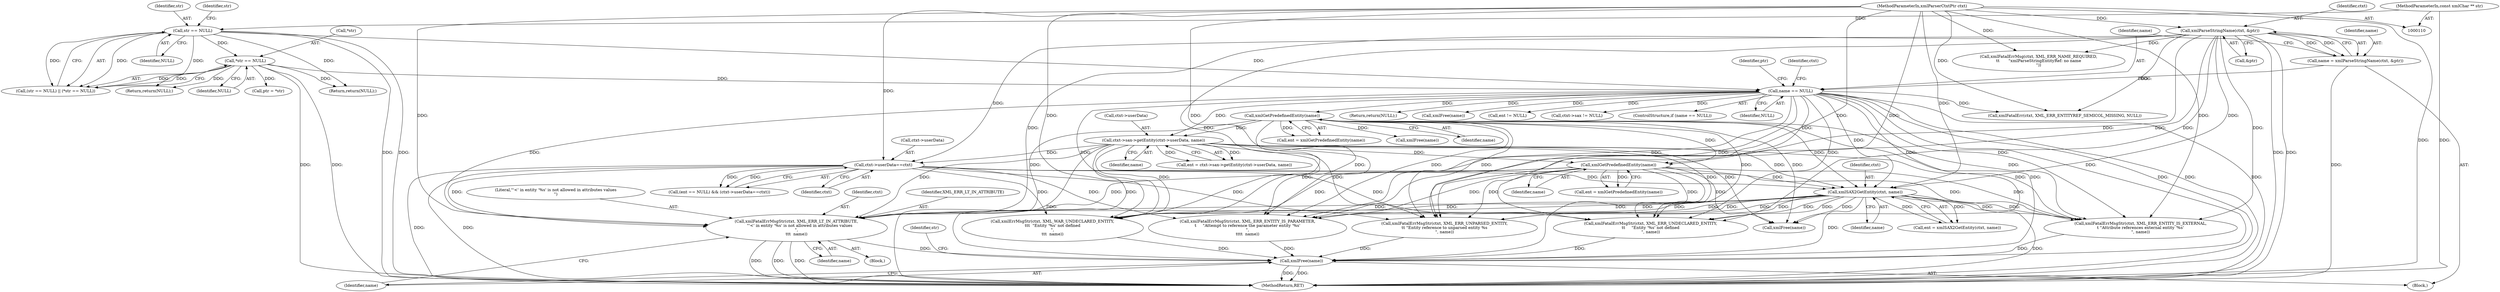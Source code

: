digraph "0_Chrome_d0947db40187f4708c58e64cbd6013faf9eddeed_34@pointer" {
"1000380" [label="(Call,xmlFatalErrMsgStr(ctxt, XML_ERR_LT_IN_ATTRIBUTE,\n     \"'<' in entity '%s' is not allowed in attributes values\n\",\n\t\t\t  name))"];
"1000150" [label="(Call,xmlParseStringName(ctxt, &ptr))"];
"1000111" [label="(MethodParameterIn,xmlParserCtxtPtr ctxt)"];
"1000268" [label="(Call,xmlSAX2GetEntity(ctxt, name))"];
"1000260" [label="(Call,ctxt->userData==ctxt)"];
"1000236" [label="(Call,ctxt->sax->getEntity(ctxt->userData, name))"];
"1000200" [label="(Call,xmlGetPredefinedEntity(name))"];
"1000155" [label="(Call,name == NULL)"];
"1000148" [label="(Call,name = xmlParseStringName(ctxt, &ptr))"];
"1000123" [label="(Call,str == NULL)"];
"1000112" [label="(MethodParameterIn,const xmlChar ** str)"];
"1000126" [label="(Call,*str == NULL)"];
"1000253" [label="(Call,xmlGetPredefinedEntity(name))"];
"1000402" [label="(Call,xmlFree(name))"];
"1000266" [label="(Call,ent = xmlSAX2GetEntity(ctxt, name))"];
"1000261" [label="(Call,ctxt->userData)"];
"1000123" [label="(Call,str == NULL)"];
"1000167" [label="(Return,return(NULL);)"];
"1000179" [label="(Call,xmlFree(name))"];
"1000269" [label="(Identifier,ctxt)"];
"1000159" [label="(Call,xmlFatalErrMsg(ctxt, XML_ERR_NAME_REQUIRED,\n\t\t       \"xmlParseStringEntityRef: no name\n\"))"];
"1000256" [label="(Call,(ent == NULL) && (ctxt->userData==ctxt))"];
"1000151" [label="(Identifier,ctxt)"];
"1000111" [label="(MethodParameterIn,xmlParserCtxtPtr ctxt)"];
"1000237" [label="(Call,ctxt->userData)"];
"1000203" [label="(Call,ent != NULL)"];
"1000172" [label="(Identifier,ptr)"];
"1000155" [label="(Call,name == NULL)"];
"1000175" [label="(Call,xmlFatalErr(ctxt, XML_ERR_ENTITYREF_SEMICOL_MISSING, NULL))"];
"1000201" [label="(Identifier,name)"];
"1000383" [label="(Literal,\"'<' in entity '%s' is not allowed in attributes values\n\")"];
"1000251" [label="(Call,ent = xmlGetPredefinedEntity(name))"];
"1000150" [label="(Call,xmlParseStringName(ctxt, &ptr))"];
"1000152" [label="(Call,&ptr)"];
"1000313" [label="(Call,xmlErrMsgStr(ctxt, XML_WAR_UNDECLARED_ENTITY,\n\t\t\t  \"Entity '%s' not defined\n\",\n\t\t\t  name))"];
"1000198" [label="(Call,ent = xmlGetPredefinedEntity(name))"];
"1000156" [label="(Identifier,name)"];
"1000326" [label="(Call,xmlFatalErrMsgStr(ctxt, XML_ERR_UNPARSED_ENTITY,\n\t\t \"Entity reference to unparsed entity %s\n\", name))"];
"1000220" [label="(Call,ctxt->sax != NULL)"];
"1000125" [label="(Identifier,NULL)"];
"1000130" [label="(Return,return(NULL);)"];
"1000132" [label="(Call,ptr = *str)"];
"1000160" [label="(Identifier,ctxt)"];
"1000127" [label="(Call,*str)"];
"1000410" [label="(MethodReturn,RET)"];
"1000384" [label="(Identifier,name)"];
"1000128" [label="(Identifier,str)"];
"1000126" [label="(Call,*str == NULL)"];
"1000345" [label="(Call,xmlFatalErrMsgStr(ctxt, XML_ERR_ENTITY_IS_EXTERNAL,\n\t \"Attribute references external entity '%s'\n\", name))"];
"1000402" [label="(Call,xmlFree(name))"];
"1000240" [label="(Identifier,name)"];
"1000234" [label="(Call,ent = ctxt->sax->getEntity(ctxt->userData, name))"];
"1000394" [label="(Call,xmlFatalErrMsgStr(ctxt, XML_ERR_ENTITY_IS_PARAMETER,\n\t     \"Attempt to reference the parameter entity '%s'\n\",\n\t\t\t\t  name))"];
"1000154" [label="(ControlStructure,if (name == NULL))"];
"1000200" [label="(Call,xmlGetPredefinedEntity(name))"];
"1000113" [label="(Block,)"];
"1000157" [label="(Identifier,NULL)"];
"1000278" [label="(Call,xmlFree(name))"];
"1000122" [label="(Call,(str == NULL) || (*str == NULL))"];
"1000379" [label="(Block,)"];
"1000403" [label="(Identifier,name)"];
"1000381" [label="(Identifier,ctxt)"];
"1000253" [label="(Call,xmlGetPredefinedEntity(name))"];
"1000382" [label="(Identifier,XML_ERR_LT_IN_ATTRIBUTE)"];
"1000144" [label="(Return,return(NULL);)"];
"1000406" [label="(Identifier,str)"];
"1000264" [label="(Identifier,ctxt)"];
"1000149" [label="(Identifier,name)"];
"1000112" [label="(MethodParameterIn,const xmlChar ** str)"];
"1000236" [label="(Call,ctxt->sax->getEntity(ctxt->userData, name))"];
"1000254" [label="(Identifier,name)"];
"1000260" [label="(Call,ctxt->userData==ctxt)"];
"1000380" [label="(Call,xmlFatalErrMsgStr(ctxt, XML_ERR_LT_IN_ATTRIBUTE,\n     \"'<' in entity '%s' is not allowed in attributes values\n\",\n\t\t\t  name))"];
"1000268" [label="(Call,xmlSAX2GetEntity(ctxt, name))"];
"1000148" [label="(Call,name = xmlParseStringName(ctxt, &ptr))"];
"1000129" [label="(Identifier,NULL)"];
"1000207" [label="(Call,xmlFree(name))"];
"1000306" [label="(Call,xmlFatalErrMsgStr(ctxt, XML_ERR_UNDECLARED_ENTITY,\n\t\t     \"Entity '%s' not defined\n\", name))"];
"1000270" [label="(Identifier,name)"];
"1000124" [label="(Identifier,str)"];
"1000380" -> "1000379"  [label="AST: "];
"1000380" -> "1000384"  [label="CFG: "];
"1000381" -> "1000380"  [label="AST: "];
"1000382" -> "1000380"  [label="AST: "];
"1000383" -> "1000380"  [label="AST: "];
"1000384" -> "1000380"  [label="AST: "];
"1000403" -> "1000380"  [label="CFG: "];
"1000380" -> "1000410"  [label="DDG: "];
"1000380" -> "1000410"  [label="DDG: "];
"1000380" -> "1000410"  [label="DDG: "];
"1000150" -> "1000380"  [label="DDG: "];
"1000268" -> "1000380"  [label="DDG: "];
"1000268" -> "1000380"  [label="DDG: "];
"1000260" -> "1000380"  [label="DDG: "];
"1000111" -> "1000380"  [label="DDG: "];
"1000200" -> "1000380"  [label="DDG: "];
"1000155" -> "1000380"  [label="DDG: "];
"1000236" -> "1000380"  [label="DDG: "];
"1000253" -> "1000380"  [label="DDG: "];
"1000380" -> "1000402"  [label="DDG: "];
"1000150" -> "1000148"  [label="AST: "];
"1000150" -> "1000152"  [label="CFG: "];
"1000151" -> "1000150"  [label="AST: "];
"1000152" -> "1000150"  [label="AST: "];
"1000148" -> "1000150"  [label="CFG: "];
"1000150" -> "1000410"  [label="DDG: "];
"1000150" -> "1000410"  [label="DDG: "];
"1000150" -> "1000148"  [label="DDG: "];
"1000150" -> "1000148"  [label="DDG: "];
"1000111" -> "1000150"  [label="DDG: "];
"1000150" -> "1000159"  [label="DDG: "];
"1000150" -> "1000175"  [label="DDG: "];
"1000150" -> "1000260"  [label="DDG: "];
"1000150" -> "1000268"  [label="DDG: "];
"1000150" -> "1000306"  [label="DDG: "];
"1000150" -> "1000313"  [label="DDG: "];
"1000150" -> "1000326"  [label="DDG: "];
"1000150" -> "1000345"  [label="DDG: "];
"1000150" -> "1000394"  [label="DDG: "];
"1000111" -> "1000110"  [label="AST: "];
"1000111" -> "1000410"  [label="DDG: "];
"1000111" -> "1000159"  [label="DDG: "];
"1000111" -> "1000175"  [label="DDG: "];
"1000111" -> "1000260"  [label="DDG: "];
"1000111" -> "1000268"  [label="DDG: "];
"1000111" -> "1000306"  [label="DDG: "];
"1000111" -> "1000313"  [label="DDG: "];
"1000111" -> "1000326"  [label="DDG: "];
"1000111" -> "1000345"  [label="DDG: "];
"1000111" -> "1000394"  [label="DDG: "];
"1000268" -> "1000266"  [label="AST: "];
"1000268" -> "1000270"  [label="CFG: "];
"1000269" -> "1000268"  [label="AST: "];
"1000270" -> "1000268"  [label="AST: "];
"1000266" -> "1000268"  [label="CFG: "];
"1000268" -> "1000410"  [label="DDG: "];
"1000268" -> "1000266"  [label="DDG: "];
"1000268" -> "1000266"  [label="DDG: "];
"1000260" -> "1000268"  [label="DDG: "];
"1000200" -> "1000268"  [label="DDG: "];
"1000155" -> "1000268"  [label="DDG: "];
"1000236" -> "1000268"  [label="DDG: "];
"1000253" -> "1000268"  [label="DDG: "];
"1000268" -> "1000278"  [label="DDG: "];
"1000268" -> "1000306"  [label="DDG: "];
"1000268" -> "1000306"  [label="DDG: "];
"1000268" -> "1000313"  [label="DDG: "];
"1000268" -> "1000313"  [label="DDG: "];
"1000268" -> "1000326"  [label="DDG: "];
"1000268" -> "1000326"  [label="DDG: "];
"1000268" -> "1000345"  [label="DDG: "];
"1000268" -> "1000345"  [label="DDG: "];
"1000268" -> "1000394"  [label="DDG: "];
"1000268" -> "1000394"  [label="DDG: "];
"1000268" -> "1000402"  [label="DDG: "];
"1000260" -> "1000256"  [label="AST: "];
"1000260" -> "1000264"  [label="CFG: "];
"1000261" -> "1000260"  [label="AST: "];
"1000264" -> "1000260"  [label="AST: "];
"1000256" -> "1000260"  [label="CFG: "];
"1000260" -> "1000410"  [label="DDG: "];
"1000260" -> "1000410"  [label="DDG: "];
"1000260" -> "1000256"  [label="DDG: "];
"1000260" -> "1000256"  [label="DDG: "];
"1000236" -> "1000260"  [label="DDG: "];
"1000260" -> "1000306"  [label="DDG: "];
"1000260" -> "1000313"  [label="DDG: "];
"1000260" -> "1000326"  [label="DDG: "];
"1000260" -> "1000345"  [label="DDG: "];
"1000260" -> "1000394"  [label="DDG: "];
"1000236" -> "1000234"  [label="AST: "];
"1000236" -> "1000240"  [label="CFG: "];
"1000237" -> "1000236"  [label="AST: "];
"1000240" -> "1000236"  [label="AST: "];
"1000234" -> "1000236"  [label="CFG: "];
"1000236" -> "1000410"  [label="DDG: "];
"1000236" -> "1000234"  [label="DDG: "];
"1000236" -> "1000234"  [label="DDG: "];
"1000200" -> "1000236"  [label="DDG: "];
"1000155" -> "1000236"  [label="DDG: "];
"1000236" -> "1000253"  [label="DDG: "];
"1000236" -> "1000278"  [label="DDG: "];
"1000236" -> "1000306"  [label="DDG: "];
"1000236" -> "1000313"  [label="DDG: "];
"1000236" -> "1000326"  [label="DDG: "];
"1000236" -> "1000345"  [label="DDG: "];
"1000236" -> "1000394"  [label="DDG: "];
"1000236" -> "1000402"  [label="DDG: "];
"1000200" -> "1000198"  [label="AST: "];
"1000200" -> "1000201"  [label="CFG: "];
"1000201" -> "1000200"  [label="AST: "];
"1000198" -> "1000200"  [label="CFG: "];
"1000200" -> "1000198"  [label="DDG: "];
"1000155" -> "1000200"  [label="DDG: "];
"1000200" -> "1000207"  [label="DDG: "];
"1000200" -> "1000253"  [label="DDG: "];
"1000200" -> "1000278"  [label="DDG: "];
"1000200" -> "1000306"  [label="DDG: "];
"1000200" -> "1000313"  [label="DDG: "];
"1000200" -> "1000326"  [label="DDG: "];
"1000200" -> "1000345"  [label="DDG: "];
"1000200" -> "1000394"  [label="DDG: "];
"1000200" -> "1000402"  [label="DDG: "];
"1000155" -> "1000154"  [label="AST: "];
"1000155" -> "1000157"  [label="CFG: "];
"1000156" -> "1000155"  [label="AST: "];
"1000157" -> "1000155"  [label="AST: "];
"1000160" -> "1000155"  [label="CFG: "];
"1000172" -> "1000155"  [label="CFG: "];
"1000155" -> "1000410"  [label="DDG: "];
"1000155" -> "1000410"  [label="DDG: "];
"1000155" -> "1000410"  [label="DDG: "];
"1000148" -> "1000155"  [label="DDG: "];
"1000123" -> "1000155"  [label="DDG: "];
"1000126" -> "1000155"  [label="DDG: "];
"1000155" -> "1000167"  [label="DDG: "];
"1000155" -> "1000175"  [label="DDG: "];
"1000155" -> "1000179"  [label="DDG: "];
"1000155" -> "1000203"  [label="DDG: "];
"1000155" -> "1000220"  [label="DDG: "];
"1000155" -> "1000253"  [label="DDG: "];
"1000155" -> "1000278"  [label="DDG: "];
"1000155" -> "1000306"  [label="DDG: "];
"1000155" -> "1000313"  [label="DDG: "];
"1000155" -> "1000326"  [label="DDG: "];
"1000155" -> "1000345"  [label="DDG: "];
"1000155" -> "1000394"  [label="DDG: "];
"1000155" -> "1000402"  [label="DDG: "];
"1000148" -> "1000113"  [label="AST: "];
"1000149" -> "1000148"  [label="AST: "];
"1000156" -> "1000148"  [label="CFG: "];
"1000148" -> "1000410"  [label="DDG: "];
"1000123" -> "1000122"  [label="AST: "];
"1000123" -> "1000125"  [label="CFG: "];
"1000124" -> "1000123"  [label="AST: "];
"1000125" -> "1000123"  [label="AST: "];
"1000128" -> "1000123"  [label="CFG: "];
"1000122" -> "1000123"  [label="CFG: "];
"1000123" -> "1000410"  [label="DDG: "];
"1000123" -> "1000410"  [label="DDG: "];
"1000123" -> "1000122"  [label="DDG: "];
"1000123" -> "1000122"  [label="DDG: "];
"1000112" -> "1000123"  [label="DDG: "];
"1000123" -> "1000126"  [label="DDG: "];
"1000123" -> "1000130"  [label="DDG: "];
"1000123" -> "1000144"  [label="DDG: "];
"1000112" -> "1000110"  [label="AST: "];
"1000112" -> "1000410"  [label="DDG: "];
"1000126" -> "1000122"  [label="AST: "];
"1000126" -> "1000129"  [label="CFG: "];
"1000127" -> "1000126"  [label="AST: "];
"1000129" -> "1000126"  [label="AST: "];
"1000122" -> "1000126"  [label="CFG: "];
"1000126" -> "1000410"  [label="DDG: "];
"1000126" -> "1000410"  [label="DDG: "];
"1000126" -> "1000122"  [label="DDG: "];
"1000126" -> "1000122"  [label="DDG: "];
"1000126" -> "1000130"  [label="DDG: "];
"1000126" -> "1000132"  [label="DDG: "];
"1000126" -> "1000144"  [label="DDG: "];
"1000253" -> "1000251"  [label="AST: "];
"1000253" -> "1000254"  [label="CFG: "];
"1000254" -> "1000253"  [label="AST: "];
"1000251" -> "1000253"  [label="CFG: "];
"1000253" -> "1000251"  [label="DDG: "];
"1000253" -> "1000278"  [label="DDG: "];
"1000253" -> "1000306"  [label="DDG: "];
"1000253" -> "1000313"  [label="DDG: "];
"1000253" -> "1000326"  [label="DDG: "];
"1000253" -> "1000345"  [label="DDG: "];
"1000253" -> "1000394"  [label="DDG: "];
"1000253" -> "1000402"  [label="DDG: "];
"1000402" -> "1000113"  [label="AST: "];
"1000402" -> "1000403"  [label="CFG: "];
"1000403" -> "1000402"  [label="AST: "];
"1000406" -> "1000402"  [label="CFG: "];
"1000402" -> "1000410"  [label="DDG: "];
"1000402" -> "1000410"  [label="DDG: "];
"1000306" -> "1000402"  [label="DDG: "];
"1000345" -> "1000402"  [label="DDG: "];
"1000394" -> "1000402"  [label="DDG: "];
"1000326" -> "1000402"  [label="DDG: "];
"1000313" -> "1000402"  [label="DDG: "];
}
